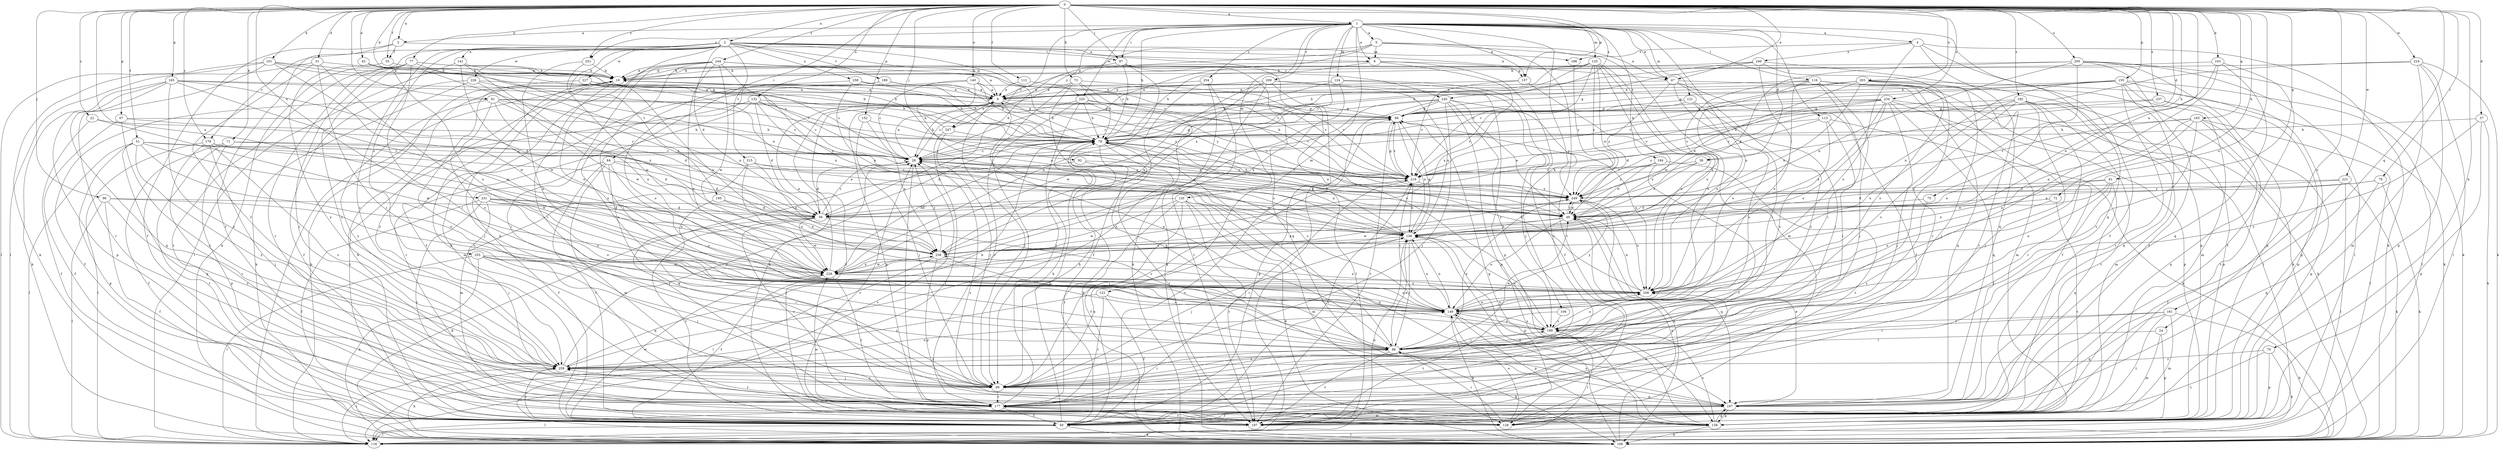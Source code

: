 strict digraph  {
0;
1;
2;
3;
4;
5;
8;
9;
19;
22;
24;
28;
31;
37;
38;
39;
43;
47;
49;
51;
55;
59;
61;
67;
68;
70;
71;
72;
73;
75;
77;
78;
79;
84;
87;
88;
91;
92;
96;
99;
101;
103;
106;
108;
112;
113;
116;
118;
120;
121;
122;
124;
125;
128;
132;
138;
140;
141;
148;
152;
155;
157;
158;
161;
163;
165;
167;
176;
177;
182;
184;
186;
188;
189;
195;
197;
200;
203;
208;
209;
215;
218;
221;
224;
225;
226;
227;
228;
231;
234;
237;
238;
244;
245;
246;
247;
249;
251;
254;
255;
258;
259;
0 -> 1  [label=a];
0 -> 2  [label=a];
0 -> 3  [label=a];
0 -> 19  [label=b];
0 -> 22  [label=c];
0 -> 24  [label=c];
0 -> 31  [label=d];
0 -> 37  [label=d];
0 -> 38  [label=d];
0 -> 43  [label=e];
0 -> 47  [label=e];
0 -> 51  [label=f];
0 -> 55  [label=f];
0 -> 61  [label=g];
0 -> 67  [label=g];
0 -> 70  [label=h];
0 -> 71  [label=h];
0 -> 72  [label=h];
0 -> 73  [label=h];
0 -> 75  [label=h];
0 -> 77  [label=h];
0 -> 79  [label=i];
0 -> 84  [label=i];
0 -> 87  [label=i];
0 -> 91  [label=j];
0 -> 92  [label=j];
0 -> 96  [label=j];
0 -> 101  [label=k];
0 -> 103  [label=k];
0 -> 112  [label=l];
0 -> 132  [label=n];
0 -> 138  [label=n];
0 -> 140  [label=o];
0 -> 152  [label=p];
0 -> 155  [label=p];
0 -> 157  [label=p];
0 -> 161  [label=q];
0 -> 163  [label=q];
0 -> 165  [label=q];
0 -> 176  [label=r];
0 -> 182  [label=s];
0 -> 200  [label=u];
0 -> 203  [label=u];
0 -> 208  [label=u];
0 -> 221  [label=w];
0 -> 224  [label=w];
0 -> 231  [label=x];
0 -> 234  [label=x];
0 -> 237  [label=x];
0 -> 238  [label=x];
0 -> 244  [label=y];
0 -> 245  [label=y];
0 -> 251  [label=z];
1 -> 3  [label=a];
1 -> 4  [label=a];
1 -> 5  [label=a];
1 -> 8  [label=a];
1 -> 28  [label=c];
1 -> 38  [label=d];
1 -> 39  [label=d];
1 -> 47  [label=e];
1 -> 78  [label=h];
1 -> 87  [label=i];
1 -> 106  [label=k];
1 -> 113  [label=l];
1 -> 116  [label=l];
1 -> 120  [label=m];
1 -> 121  [label=m];
1 -> 122  [label=m];
1 -> 124  [label=m];
1 -> 125  [label=m];
1 -> 157  [label=p];
1 -> 167  [label=q];
1 -> 184  [label=s];
1 -> 208  [label=u];
1 -> 209  [label=v];
1 -> 225  [label=w];
1 -> 238  [label=x];
1 -> 251  [label=z];
1 -> 254  [label=z];
2 -> 8  [label=a];
2 -> 39  [label=d];
2 -> 47  [label=e];
2 -> 87  [label=i];
2 -> 108  [label=k];
2 -> 141  [label=o];
2 -> 148  [label=o];
2 -> 176  [label=r];
2 -> 186  [label=s];
2 -> 189  [label=t];
2 -> 195  [label=t];
2 -> 215  [label=v];
2 -> 218  [label=v];
2 -> 225  [label=w];
2 -> 226  [label=w];
2 -> 227  [label=w];
2 -> 255  [label=z];
2 -> 258  [label=z];
2 -> 259  [label=z];
3 -> 55  [label=f];
3 -> 59  [label=f];
3 -> 177  [label=r];
3 -> 245  [label=y];
4 -> 59  [label=f];
4 -> 108  [label=k];
4 -> 148  [label=o];
4 -> 167  [label=q];
4 -> 186  [label=s];
4 -> 246  [label=y];
5 -> 8  [label=a];
5 -> 9  [label=a];
5 -> 28  [label=c];
5 -> 47  [label=e];
5 -> 128  [label=m];
5 -> 197  [label=t];
5 -> 247  [label=y];
8 -> 19  [label=b];
8 -> 78  [label=h];
8 -> 157  [label=p];
8 -> 177  [label=r];
8 -> 238  [label=x];
9 -> 68  [label=g];
9 -> 78  [label=h];
9 -> 99  [label=j];
9 -> 197  [label=t];
9 -> 247  [label=y];
19 -> 9  [label=a];
19 -> 68  [label=g];
19 -> 88  [label=i];
19 -> 259  [label=z];
22 -> 59  [label=f];
22 -> 78  [label=h];
22 -> 228  [label=w];
24 -> 88  [label=i];
24 -> 128  [label=m];
24 -> 158  [label=p];
28 -> 9  [label=a];
28 -> 39  [label=d];
28 -> 49  [label=e];
28 -> 177  [label=r];
28 -> 218  [label=v];
31 -> 19  [label=b];
31 -> 88  [label=i];
31 -> 118  [label=l];
31 -> 148  [label=o];
31 -> 259  [label=z];
37 -> 78  [label=h];
37 -> 108  [label=k];
37 -> 158  [label=p];
37 -> 188  [label=s];
38 -> 49  [label=e];
38 -> 218  [label=v];
38 -> 249  [label=y];
39 -> 28  [label=c];
39 -> 78  [label=h];
39 -> 108  [label=k];
39 -> 177  [label=r];
39 -> 188  [label=s];
39 -> 197  [label=t];
39 -> 228  [label=w];
43 -> 19  [label=b];
43 -> 28  [label=c];
43 -> 138  [label=n];
47 -> 9  [label=a];
47 -> 59  [label=f];
47 -> 88  [label=i];
47 -> 128  [label=m];
47 -> 249  [label=y];
47 -> 259  [label=z];
49 -> 138  [label=n];
49 -> 148  [label=o];
49 -> 167  [label=q];
49 -> 238  [label=x];
49 -> 249  [label=y];
51 -> 28  [label=c];
51 -> 39  [label=d];
51 -> 118  [label=l];
51 -> 148  [label=o];
51 -> 158  [label=p];
51 -> 167  [label=q];
51 -> 228  [label=w];
51 -> 259  [label=z];
55 -> 19  [label=b];
55 -> 208  [label=u];
55 -> 259  [label=z];
59 -> 19  [label=b];
59 -> 68  [label=g];
59 -> 78  [label=h];
59 -> 108  [label=k];
59 -> 118  [label=l];
59 -> 218  [label=v];
59 -> 228  [label=w];
59 -> 259  [label=z];
61 -> 49  [label=e];
61 -> 99  [label=j];
61 -> 167  [label=q];
61 -> 208  [label=u];
61 -> 238  [label=x];
61 -> 249  [label=y];
67 -> 28  [label=c];
67 -> 59  [label=f];
67 -> 78  [label=h];
67 -> 259  [label=z];
68 -> 78  [label=h];
68 -> 138  [label=n];
68 -> 197  [label=t];
68 -> 208  [label=u];
68 -> 218  [label=v];
70 -> 108  [label=k];
70 -> 158  [label=p];
70 -> 197  [label=t];
70 -> 259  [label=z];
71 -> 28  [label=c];
71 -> 49  [label=e];
71 -> 59  [label=f];
71 -> 158  [label=p];
71 -> 197  [label=t];
72 -> 49  [label=e];
72 -> 197  [label=t];
72 -> 208  [label=u];
73 -> 9  [label=a];
73 -> 78  [label=h];
73 -> 99  [label=j];
73 -> 108  [label=k];
73 -> 167  [label=q];
73 -> 218  [label=v];
75 -> 49  [label=e];
75 -> 259  [label=z];
77 -> 19  [label=b];
77 -> 49  [label=e];
77 -> 78  [label=h];
77 -> 88  [label=i];
77 -> 99  [label=j];
77 -> 177  [label=r];
77 -> 197  [label=t];
77 -> 259  [label=z];
78 -> 28  [label=c];
78 -> 49  [label=e];
78 -> 68  [label=g];
78 -> 88  [label=i];
78 -> 108  [label=k];
78 -> 197  [label=t];
79 -> 39  [label=d];
79 -> 108  [label=k];
79 -> 167  [label=q];
79 -> 249  [label=y];
84 -> 39  [label=d];
84 -> 59  [label=f];
84 -> 128  [label=m];
84 -> 167  [label=q];
84 -> 188  [label=s];
84 -> 197  [label=t];
84 -> 218  [label=v];
87 -> 19  [label=b];
87 -> 78  [label=h];
87 -> 167  [label=q];
87 -> 188  [label=s];
87 -> 228  [label=w];
88 -> 9  [label=a];
88 -> 49  [label=e];
88 -> 108  [label=k];
88 -> 138  [label=n];
88 -> 197  [label=t];
88 -> 249  [label=y];
88 -> 259  [label=z];
91 -> 28  [label=c];
91 -> 39  [label=d];
91 -> 59  [label=f];
91 -> 68  [label=g];
91 -> 78  [label=h];
91 -> 148  [label=o];
91 -> 238  [label=x];
91 -> 259  [label=z];
92 -> 138  [label=n];
92 -> 177  [label=r];
92 -> 218  [label=v];
96 -> 39  [label=d];
96 -> 59  [label=f];
96 -> 118  [label=l];
96 -> 208  [label=u];
96 -> 259  [label=z];
99 -> 19  [label=b];
99 -> 78  [label=h];
99 -> 88  [label=i];
99 -> 138  [label=n];
99 -> 167  [label=q];
99 -> 177  [label=r];
99 -> 188  [label=s];
99 -> 259  [label=z];
101 -> 19  [label=b];
101 -> 68  [label=g];
101 -> 108  [label=k];
101 -> 118  [label=l];
101 -> 177  [label=r];
101 -> 218  [label=v];
101 -> 228  [label=w];
103 -> 19  [label=b];
103 -> 59  [label=f];
103 -> 138  [label=n];
103 -> 148  [label=o];
103 -> 167  [label=q];
106 -> 188  [label=s];
106 -> 197  [label=t];
108 -> 28  [label=c];
108 -> 49  [label=e];
108 -> 138  [label=n];
112 -> 9  [label=a];
112 -> 218  [label=v];
113 -> 78  [label=h];
113 -> 88  [label=i];
113 -> 108  [label=k];
113 -> 188  [label=s];
113 -> 249  [label=y];
116 -> 9  [label=a];
116 -> 59  [label=f];
116 -> 88  [label=i];
116 -> 99  [label=j];
116 -> 108  [label=k];
116 -> 118  [label=l];
116 -> 148  [label=o];
116 -> 167  [label=q];
116 -> 208  [label=u];
116 -> 238  [label=x];
118 -> 19  [label=b];
118 -> 138  [label=n];
120 -> 39  [label=d];
120 -> 59  [label=f];
120 -> 108  [label=k];
120 -> 128  [label=m];
120 -> 167  [label=q];
120 -> 177  [label=r];
120 -> 197  [label=t];
120 -> 228  [label=w];
121 -> 68  [label=g];
121 -> 88  [label=i];
121 -> 188  [label=s];
121 -> 218  [label=v];
122 -> 59  [label=f];
122 -> 148  [label=o];
122 -> 177  [label=r];
122 -> 259  [label=z];
124 -> 9  [label=a];
124 -> 59  [label=f];
124 -> 78  [label=h];
124 -> 99  [label=j];
124 -> 238  [label=x];
125 -> 19  [label=b];
125 -> 28  [label=c];
125 -> 49  [label=e];
125 -> 78  [label=h];
125 -> 148  [label=o];
125 -> 208  [label=u];
125 -> 218  [label=v];
125 -> 228  [label=w];
125 -> 249  [label=y];
128 -> 9  [label=a];
128 -> 68  [label=g];
128 -> 88  [label=i];
128 -> 148  [label=o];
128 -> 177  [label=r];
128 -> 228  [label=w];
132 -> 28  [label=c];
132 -> 39  [label=d];
132 -> 49  [label=e];
132 -> 68  [label=g];
132 -> 177  [label=r];
132 -> 197  [label=t];
132 -> 249  [label=y];
138 -> 28  [label=c];
138 -> 68  [label=g];
138 -> 78  [label=h];
138 -> 88  [label=i];
138 -> 99  [label=j];
138 -> 148  [label=o];
138 -> 158  [label=p];
138 -> 238  [label=x];
140 -> 9  [label=a];
140 -> 28  [label=c];
140 -> 78  [label=h];
140 -> 128  [label=m];
140 -> 138  [label=n];
140 -> 249  [label=y];
141 -> 19  [label=b];
141 -> 118  [label=l];
141 -> 228  [label=w];
141 -> 238  [label=x];
148 -> 28  [label=c];
148 -> 108  [label=k];
148 -> 138  [label=n];
148 -> 158  [label=p];
148 -> 188  [label=s];
148 -> 208  [label=u];
148 -> 218  [label=v];
148 -> 249  [label=y];
152 -> 78  [label=h];
152 -> 99  [label=j];
152 -> 238  [label=x];
155 -> 9  [label=a];
155 -> 28  [label=c];
155 -> 68  [label=g];
155 -> 118  [label=l];
155 -> 128  [label=m];
155 -> 138  [label=n];
155 -> 158  [label=p];
155 -> 167  [label=q];
155 -> 177  [label=r];
157 -> 9  [label=a];
157 -> 208  [label=u];
157 -> 218  [label=v];
158 -> 28  [label=c];
158 -> 108  [label=k];
158 -> 118  [label=l];
158 -> 148  [label=o];
158 -> 167  [label=q];
158 -> 188  [label=s];
161 -> 88  [label=i];
161 -> 108  [label=k];
161 -> 128  [label=m];
161 -> 167  [label=q];
161 -> 188  [label=s];
161 -> 197  [label=t];
163 -> 78  [label=h];
163 -> 118  [label=l];
163 -> 138  [label=n];
163 -> 158  [label=p];
163 -> 167  [label=q];
163 -> 188  [label=s];
163 -> 208  [label=u];
163 -> 218  [label=v];
165 -> 9  [label=a];
165 -> 39  [label=d];
165 -> 78  [label=h];
165 -> 108  [label=k];
165 -> 158  [label=p];
165 -> 167  [label=q];
165 -> 228  [label=w];
165 -> 259  [label=z];
167 -> 49  [label=e];
167 -> 59  [label=f];
167 -> 158  [label=p];
176 -> 28  [label=c];
176 -> 99  [label=j];
176 -> 118  [label=l];
176 -> 177  [label=r];
176 -> 238  [label=x];
176 -> 259  [label=z];
177 -> 19  [label=b];
177 -> 59  [label=f];
177 -> 78  [label=h];
177 -> 118  [label=l];
177 -> 128  [label=m];
177 -> 197  [label=t];
177 -> 218  [label=v];
177 -> 259  [label=z];
182 -> 68  [label=g];
182 -> 99  [label=j];
182 -> 128  [label=m];
182 -> 158  [label=p];
182 -> 177  [label=r];
182 -> 188  [label=s];
182 -> 197  [label=t];
182 -> 208  [label=u];
182 -> 218  [label=v];
184 -> 49  [label=e];
184 -> 59  [label=f];
184 -> 197  [label=t];
184 -> 218  [label=v];
184 -> 249  [label=y];
186 -> 249  [label=y];
188 -> 88  [label=i];
188 -> 118  [label=l];
188 -> 138  [label=n];
188 -> 148  [label=o];
188 -> 208  [label=u];
189 -> 9  [label=a];
189 -> 78  [label=h];
189 -> 88  [label=i];
189 -> 148  [label=o];
189 -> 249  [label=y];
195 -> 39  [label=d];
195 -> 99  [label=j];
195 -> 238  [label=x];
197 -> 9  [label=a];
197 -> 28  [label=c];
197 -> 208  [label=u];
200 -> 19  [label=b];
200 -> 39  [label=d];
200 -> 59  [label=f];
200 -> 88  [label=i];
200 -> 108  [label=k];
200 -> 118  [label=l];
200 -> 138  [label=n];
200 -> 158  [label=p];
203 -> 9  [label=a];
203 -> 39  [label=d];
203 -> 68  [label=g];
203 -> 99  [label=j];
203 -> 108  [label=k];
203 -> 138  [label=n];
203 -> 148  [label=o];
203 -> 177  [label=r];
203 -> 218  [label=v];
208 -> 49  [label=e];
208 -> 78  [label=h];
208 -> 148  [label=o];
208 -> 238  [label=x];
209 -> 9  [label=a];
209 -> 118  [label=l];
209 -> 138  [label=n];
209 -> 158  [label=p];
209 -> 228  [label=w];
209 -> 238  [label=x];
209 -> 259  [label=z];
215 -> 128  [label=m];
215 -> 208  [label=u];
215 -> 218  [label=v];
215 -> 238  [label=x];
215 -> 249  [label=y];
218 -> 68  [label=g];
218 -> 99  [label=j];
218 -> 138  [label=n];
218 -> 177  [label=r];
218 -> 249  [label=y];
221 -> 49  [label=e];
221 -> 59  [label=f];
221 -> 108  [label=k];
221 -> 118  [label=l];
221 -> 249  [label=y];
224 -> 19  [label=b];
224 -> 28  [label=c];
224 -> 108  [label=k];
224 -> 118  [label=l];
224 -> 128  [label=m];
224 -> 158  [label=p];
225 -> 28  [label=c];
225 -> 68  [label=g];
225 -> 78  [label=h];
225 -> 99  [label=j];
225 -> 177  [label=r];
225 -> 218  [label=v];
225 -> 249  [label=y];
226 -> 9  [label=a];
226 -> 59  [label=f];
226 -> 108  [label=k];
226 -> 138  [label=n];
226 -> 228  [label=w];
227 -> 9  [label=a];
227 -> 28  [label=c];
227 -> 99  [label=j];
227 -> 138  [label=n];
227 -> 238  [label=x];
228 -> 9  [label=a];
228 -> 59  [label=f];
228 -> 78  [label=h];
228 -> 148  [label=o];
228 -> 177  [label=r];
228 -> 208  [label=u];
228 -> 238  [label=x];
231 -> 39  [label=d];
231 -> 49  [label=e];
231 -> 59  [label=f];
231 -> 99  [label=j];
231 -> 148  [label=o];
231 -> 177  [label=r];
231 -> 208  [label=u];
231 -> 238  [label=x];
234 -> 39  [label=d];
234 -> 68  [label=g];
234 -> 78  [label=h];
234 -> 99  [label=j];
234 -> 108  [label=k];
234 -> 158  [label=p];
234 -> 167  [label=q];
234 -> 208  [label=u];
234 -> 218  [label=v];
234 -> 238  [label=x];
237 -> 68  [label=g];
237 -> 158  [label=p];
237 -> 197  [label=t];
237 -> 218  [label=v];
238 -> 28  [label=c];
238 -> 88  [label=i];
238 -> 118  [label=l];
238 -> 158  [label=p];
238 -> 228  [label=w];
244 -> 9  [label=a];
244 -> 19  [label=b];
244 -> 59  [label=f];
244 -> 88  [label=i];
244 -> 99  [label=j];
244 -> 138  [label=n];
244 -> 148  [label=o];
244 -> 218  [label=v];
244 -> 228  [label=w];
245 -> 28  [label=c];
245 -> 49  [label=e];
245 -> 68  [label=g];
245 -> 99  [label=j];
245 -> 118  [label=l];
245 -> 158  [label=p];
245 -> 188  [label=s];
245 -> 228  [label=w];
245 -> 249  [label=y];
246 -> 19  [label=b];
246 -> 28  [label=c];
246 -> 78  [label=h];
246 -> 148  [label=o];
246 -> 158  [label=p];
246 -> 177  [label=r];
247 -> 19  [label=b];
247 -> 49  [label=e];
247 -> 99  [label=j];
247 -> 118  [label=l];
249 -> 49  [label=e];
249 -> 78  [label=h];
249 -> 108  [label=k];
249 -> 208  [label=u];
249 -> 228  [label=w];
251 -> 19  [label=b];
251 -> 148  [label=o];
251 -> 228  [label=w];
254 -> 9  [label=a];
254 -> 59  [label=f];
254 -> 108  [label=k];
254 -> 197  [label=t];
255 -> 88  [label=i];
255 -> 99  [label=j];
255 -> 108  [label=k];
255 -> 118  [label=l];
255 -> 167  [label=q];
255 -> 228  [label=w];
258 -> 9  [label=a];
258 -> 78  [label=h];
258 -> 118  [label=l];
258 -> 138  [label=n];
259 -> 28  [label=c];
259 -> 78  [label=h];
259 -> 99  [label=j];
259 -> 108  [label=k];
259 -> 118  [label=l];
259 -> 148  [label=o];
}
